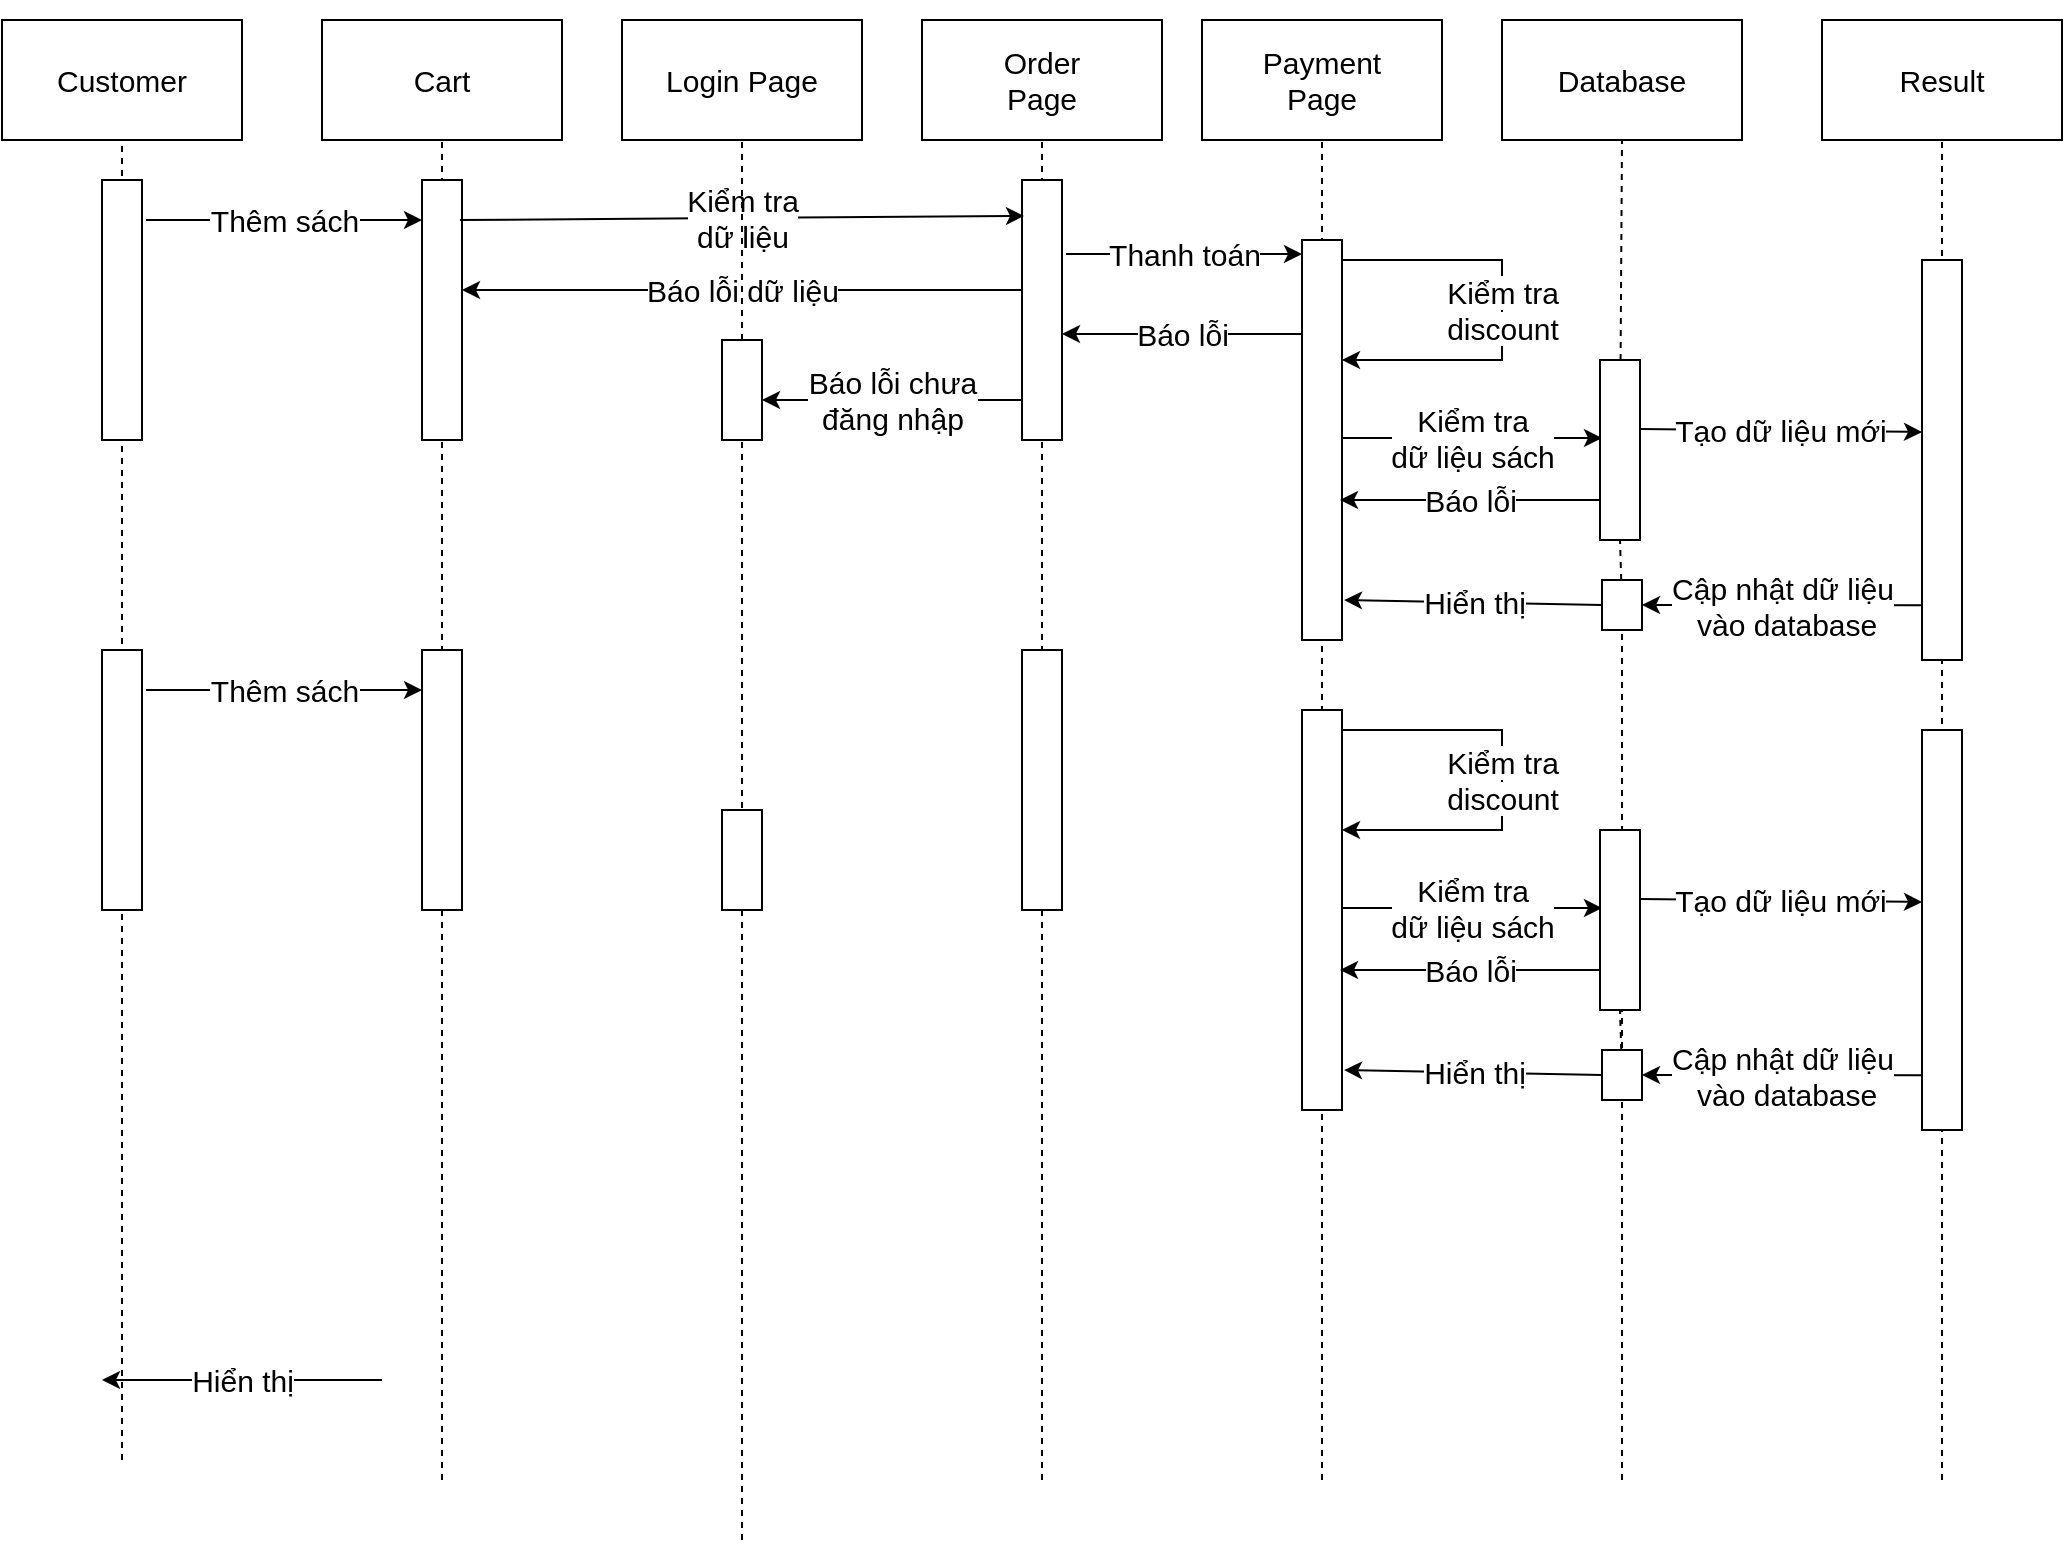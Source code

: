 <mxfile version="14.7.6" type="device"><diagram id="2KKuOT9tJnT3xr3HgAxR" name="Page-1"><mxGraphModel dx="1336" dy="616" grid="1" gridSize="10" guides="1" tooltips="1" connect="1" arrows="1" fold="1" page="1" pageScale="1" pageWidth="827" pageHeight="1169" math="0" shadow="0"><root><mxCell id="0"/><mxCell id="1" parent="0"/><mxCell id="YE5QOYIQAmwM0PtAKDB--1" value="Customer" style="rounded=0;whiteSpace=wrap;html=1;fontSize=15;" vertex="1" parent="1"><mxGeometry x="150" y="30" width="120" height="60" as="geometry"/></mxCell><mxCell id="YE5QOYIQAmwM0PtAKDB--2" value="" style="endArrow=none;dashed=1;html=1;entryX=0.5;entryY=1;entryDx=0;entryDy=0;fontSize=15;" edge="1" parent="1" target="YE5QOYIQAmwM0PtAKDB--1"><mxGeometry width="50" height="50" relative="1" as="geometry"><mxPoint x="210" y="750" as="sourcePoint"/><mxPoint x="470" y="250" as="targetPoint"/></mxGeometry></mxCell><mxCell id="YE5QOYIQAmwM0PtAKDB--3" value="" style="rounded=0;whiteSpace=wrap;html=1;fontSize=15;" vertex="1" parent="1"><mxGeometry x="200" y="110" width="20" height="130" as="geometry"/></mxCell><mxCell id="YE5QOYIQAmwM0PtAKDB--4" value="" style="endArrow=none;dashed=1;html=1;entryX=0.5;entryY=1;entryDx=0;entryDy=0;fontSize=15;" edge="1" parent="1" target="YE5QOYIQAmwM0PtAKDB--5"><mxGeometry width="50" height="50" relative="1" as="geometry"><mxPoint x="370" y="760" as="sourcePoint"/><mxPoint x="590" y="250" as="targetPoint"/></mxGeometry></mxCell><mxCell id="YE5QOYIQAmwM0PtAKDB--5" value="Cart" style="rounded=0;whiteSpace=wrap;html=1;fontSize=15;" vertex="1" parent="1"><mxGeometry x="310" y="30" width="120" height="60" as="geometry"/></mxCell><mxCell id="YE5QOYIQAmwM0PtAKDB--6" value="" style="rounded=0;whiteSpace=wrap;html=1;fontSize=15;" vertex="1" parent="1"><mxGeometry x="360" y="110" width="20" height="130" as="geometry"/></mxCell><mxCell id="YE5QOYIQAmwM0PtAKDB--7" value="" style="group;fontSize=15;" vertex="1" connectable="0" parent="1"><mxGeometry x="610" y="30" width="520" height="740" as="geometry"/></mxCell><mxCell id="YE5QOYIQAmwM0PtAKDB--8" value="" style="endArrow=none;dashed=1;html=1;entryX=0.5;entryY=1;entryDx=0;entryDy=0;fontSize=15;" edge="1" parent="YE5QOYIQAmwM0PtAKDB--7" target="YE5QOYIQAmwM0PtAKDB--9"><mxGeometry width="50" height="50" relative="1" as="geometry"><mxPoint x="60" y="730" as="sourcePoint"/><mxPoint x="280" y="220" as="targetPoint"/></mxGeometry></mxCell><mxCell id="YE5QOYIQAmwM0PtAKDB--9" value="Order&lt;br style=&quot;font-size: 15px&quot;&gt;Page" style="rounded=0;whiteSpace=wrap;html=1;fontSize=15;" vertex="1" parent="YE5QOYIQAmwM0PtAKDB--7"><mxGeometry width="120" height="60" as="geometry"/></mxCell><mxCell id="YE5QOYIQAmwM0PtAKDB--57" value="" style="rounded=0;whiteSpace=wrap;html=1;fontSize=15;" vertex="1" parent="YE5QOYIQAmwM0PtAKDB--7"><mxGeometry x="50" y="80" width="20" height="130" as="geometry"/></mxCell><mxCell id="YE5QOYIQAmwM0PtAKDB--26" value="" style="endArrow=none;dashed=1;html=1;entryX=0.5;entryY=1;entryDx=0;entryDy=0;fontSize=15;" edge="1" parent="YE5QOYIQAmwM0PtAKDB--7" target="YE5QOYIQAmwM0PtAKDB--27"><mxGeometry x="140" width="50" height="50" as="geometry"><mxPoint x="200" y="730" as="sourcePoint"/><mxPoint x="420" y="220" as="targetPoint"/></mxGeometry></mxCell><mxCell id="YE5QOYIQAmwM0PtAKDB--28" value="" style="rounded=0;whiteSpace=wrap;html=1;fontSize=15;" vertex="1" parent="YE5QOYIQAmwM0PtAKDB--7"><mxGeometry x="190" y="110" width="20" height="200" as="geometry"/></mxCell><mxCell id="YE5QOYIQAmwM0PtAKDB--27" value="Payment&lt;br&gt;Page" style="rounded=0;whiteSpace=wrap;html=1;fontSize=15;" vertex="1" parent="YE5QOYIQAmwM0PtAKDB--7"><mxGeometry x="140" width="120" height="60" as="geometry"/></mxCell><mxCell id="YE5QOYIQAmwM0PtAKDB--116" value="Báo lỗi chưa&lt;br&gt;đăng nhập" style="endArrow=classic;html=1;fontSize=15;exitX=0;exitY=0.5;exitDx=0;exitDy=0;" edge="1" parent="YE5QOYIQAmwM0PtAKDB--7"><mxGeometry width="50" height="50" relative="1" as="geometry"><mxPoint x="50" y="190" as="sourcePoint"/><mxPoint x="-80" y="190" as="targetPoint"/></mxGeometry></mxCell><mxCell id="YE5QOYIQAmwM0PtAKDB--119" style="edgeStyle=orthogonalEdgeStyle;rounded=0;orthogonalLoop=1;jettySize=auto;html=1;" edge="1" parent="YE5QOYIQAmwM0PtAKDB--7" source="YE5QOYIQAmwM0PtAKDB--28"><mxGeometry relative="1" as="geometry"><mxPoint x="210" y="170" as="targetPoint"/><Array as="points"><mxPoint x="290" y="120"/><mxPoint x="290" y="170"/><mxPoint x="210" y="170"/></Array></mxGeometry></mxCell><mxCell id="YE5QOYIQAmwM0PtAKDB--14" value="Thêm sách" style="endArrow=classic;html=1;fontSize=15;" edge="1" parent="1"><mxGeometry width="50" height="50" relative="1" as="geometry"><mxPoint x="222" y="130" as="sourcePoint"/><mxPoint x="360" y="130" as="targetPoint"/></mxGeometry></mxCell><mxCell id="YE5QOYIQAmwM0PtAKDB--23" value="Kiểm tra &lt;br&gt;dữ liệu" style="endArrow=classic;html=1;exitX=0.95;exitY=0.308;exitDx=0;exitDy=0;exitPerimeter=0;fontSize=15;entryX=0.05;entryY=0.138;entryDx=0;entryDy=0;entryPerimeter=0;" edge="1" parent="1" target="YE5QOYIQAmwM0PtAKDB--57"><mxGeometry width="50" height="50" relative="1" as="geometry"><mxPoint x="379" y="130.04" as="sourcePoint"/><mxPoint x="652" y="130.95" as="targetPoint"/></mxGeometry></mxCell><mxCell id="YE5QOYIQAmwM0PtAKDB--24" value="Báo lỗi dữ liệu" style="endArrow=classic;html=1;fontSize=15;exitX=0;exitY=0.5;exitDx=0;exitDy=0;" edge="1" parent="1"><mxGeometry width="50" height="50" relative="1" as="geometry"><mxPoint x="660" y="165" as="sourcePoint"/><mxPoint x="380" y="165" as="targetPoint"/></mxGeometry></mxCell><mxCell id="YE5QOYIQAmwM0PtAKDB--25" value="Hiển thị" style="endArrow=classic;html=1;fontSize=15;exitX=0;exitY=0.5;exitDx=0;exitDy=0;" edge="1" parent="1" source="YE5QOYIQAmwM0PtAKDB--42"><mxGeometry width="50" height="50" relative="1" as="geometry"><mxPoint x="982" y="223.998" as="sourcePoint"/><mxPoint x="821" y="320" as="targetPoint"/></mxGeometry></mxCell><mxCell id="YE5QOYIQAmwM0PtAKDB--29" value="" style="group;fontSize=15;" vertex="1" connectable="0" parent="1"><mxGeometry x="1060" y="20" width="120" height="740" as="geometry"/></mxCell><mxCell id="YE5QOYIQAmwM0PtAKDB--30" value="" style="endArrow=none;dashed=1;html=1;entryX=0.5;entryY=1;entryDx=0;entryDy=0;fontSize=15;" edge="1" parent="YE5QOYIQAmwM0PtAKDB--29" target="YE5QOYIQAmwM0PtAKDB--31"><mxGeometry width="50" height="50" relative="1" as="geometry"><mxPoint x="60" y="740" as="sourcePoint"/><mxPoint x="280" y="220" as="targetPoint"/></mxGeometry></mxCell><mxCell id="YE5QOYIQAmwM0PtAKDB--31" value="Result" style="rounded=0;whiteSpace=wrap;html=1;fontSize=15;" vertex="1" parent="YE5QOYIQAmwM0PtAKDB--29"><mxGeometry y="10" width="120" height="60" as="geometry"/></mxCell><mxCell id="YE5QOYIQAmwM0PtAKDB--32" value="" style="rounded=0;whiteSpace=wrap;html=1;fontSize=15;" vertex="1" parent="YE5QOYIQAmwM0PtAKDB--29"><mxGeometry x="50" y="130" width="20" height="200" as="geometry"/></mxCell><mxCell id="YE5QOYIQAmwM0PtAKDB--60" value="" style="endArrow=none;dashed=1;html=1;entryX=0.5;entryY=1;entryDx=0;entryDy=0;fontSize=15;startArrow=none;" edge="1" parent="1" target="YE5QOYIQAmwM0PtAKDB--61" source="YE5QOYIQAmwM0PtAKDB--41"><mxGeometry x="930" y="40" width="50" height="50" as="geometry"><mxPoint x="990" y="770" as="sourcePoint"/><mxPoint x="1210" y="260" as="targetPoint"/></mxGeometry></mxCell><mxCell id="YE5QOYIQAmwM0PtAKDB--61" value="Database" style="rounded=0;whiteSpace=wrap;html=1;fontSize=15;" vertex="1" parent="1"><mxGeometry x="900" y="30" width="120" height="60" as="geometry"/></mxCell><mxCell id="YE5QOYIQAmwM0PtAKDB--63" value="Thanh toán" style="endArrow=classic;html=1;fontSize=15;" edge="1" parent="1"><mxGeometry width="50" height="50" relative="1" as="geometry"><mxPoint x="682" y="147" as="sourcePoint"/><mxPoint x="800" y="147" as="targetPoint"/></mxGeometry></mxCell><mxCell id="YE5QOYIQAmwM0PtAKDB--64" value="Báo lỗi" style="endArrow=classic;html=1;fontSize=15;" edge="1" parent="1"><mxGeometry width="50" height="50" relative="1" as="geometry"><mxPoint x="800" y="187" as="sourcePoint"/><mxPoint x="680" y="187" as="targetPoint"/></mxGeometry></mxCell><mxCell id="YE5QOYIQAmwM0PtAKDB--74" value="Kiểm tra &lt;br&gt;dữ liệu sách" style="endArrow=classic;html=1;fontSize=15;" edge="1" parent="1"><mxGeometry width="50" height="50" relative="1" as="geometry"><mxPoint x="820" y="239" as="sourcePoint"/><mxPoint x="950" y="239" as="targetPoint"/></mxGeometry></mxCell><mxCell id="YE5QOYIQAmwM0PtAKDB--41" value="" style="rounded=0;whiteSpace=wrap;html=1;fontSize=15;" vertex="1" parent="1"><mxGeometry x="949" y="200" width="20" height="90" as="geometry"/></mxCell><mxCell id="YE5QOYIQAmwM0PtAKDB--75" value="" style="endArrow=none;dashed=1;html=1;entryX=0.5;entryY=1;entryDx=0;entryDy=0;fontSize=15;startArrow=none;" edge="1" parent="1" source="YE5QOYIQAmwM0PtAKDB--42" target="YE5QOYIQAmwM0PtAKDB--41"><mxGeometry x="870" y="30" width="50" height="50" as="geometry"><mxPoint x="930" y="760" as="sourcePoint"/><mxPoint x="930" y="90" as="targetPoint"/></mxGeometry></mxCell><mxCell id="YE5QOYIQAmwM0PtAKDB--35" value="Tạo dữ liệu mới" style="endArrow=classic;html=1;fontSize=15;exitX=1;exitY=0.383;exitDx=0;exitDy=0;exitPerimeter=0;entryX=0.05;entryY=0.13;entryDx=0;entryDy=0;entryPerimeter=0;" edge="1" parent="1" source="YE5QOYIQAmwM0PtAKDB--41"><mxGeometry width="50" height="50" relative="1" as="geometry"><mxPoint x="999" y="224.5" as="sourcePoint"/><mxPoint x="1110" y="236" as="targetPoint"/></mxGeometry></mxCell><mxCell id="YE5QOYIQAmwM0PtAKDB--36" value="Cập nhật dữ liệu&lt;br style=&quot;font-size: 15px&quot;&gt;&amp;nbsp;vào database" style="endArrow=classic;html=1;exitX=0;exitY=0.863;exitDx=0;exitDy=0;fontSize=15;entryX=1;entryY=0.5;entryDx=0;entryDy=0;exitPerimeter=0;" edge="1" parent="1" source="YE5QOYIQAmwM0PtAKDB--32" target="YE5QOYIQAmwM0PtAKDB--42"><mxGeometry width="50" height="50" relative="1" as="geometry"><mxPoint x="1130" y="210.0" as="sourcePoint"/><mxPoint x="1030" y="210" as="targetPoint"/></mxGeometry></mxCell><mxCell id="YE5QOYIQAmwM0PtAKDB--79" value="Báo lỗi" style="endArrow=classic;html=1;fontSize=15;entryX=1;entryY=0.25;entryDx=0;entryDy=0;exitX=0;exitY=0.714;exitDx=0;exitDy=0;exitPerimeter=0;" edge="1" parent="1"><mxGeometry width="50" height="50" relative="1" as="geometry"><mxPoint x="949" y="269.98" as="sourcePoint"/><mxPoint x="819" y="270" as="targetPoint"/></mxGeometry></mxCell><mxCell id="YE5QOYIQAmwM0PtAKDB--42" value="" style="rounded=0;whiteSpace=wrap;html=1;fontSize=15;" vertex="1" parent="1"><mxGeometry x="950" y="310" width="20" height="25" as="geometry"/></mxCell><mxCell id="YE5QOYIQAmwM0PtAKDB--80" value="" style="endArrow=none;dashed=1;html=1;entryX=0.5;entryY=1;entryDx=0;entryDy=0;fontSize=15;" edge="1" parent="1" target="YE5QOYIQAmwM0PtAKDB--42"><mxGeometry x="870" y="30" width="50" height="50" as="geometry"><mxPoint x="960" y="760" as="sourcePoint"/><mxPoint x="930" y="210" as="targetPoint"/></mxGeometry></mxCell><mxCell id="YE5QOYIQAmwM0PtAKDB--93" value="" style="group;fontSize=15;" vertex="1" connectable="0" parent="1"><mxGeometry x="460" y="50" width="120" height="740" as="geometry"/></mxCell><mxCell id="YE5QOYIQAmwM0PtAKDB--94" value="" style="endArrow=none;dashed=1;html=1;entryX=0.5;entryY=1;entryDx=0;entryDy=0;fontSize=15;" edge="1" parent="YE5QOYIQAmwM0PtAKDB--93" target="YE5QOYIQAmwM0PtAKDB--95"><mxGeometry width="50" height="50" relative="1" as="geometry"><mxPoint x="60" y="740" as="sourcePoint"/><mxPoint x="280" y="220" as="targetPoint"/></mxGeometry></mxCell><mxCell id="YE5QOYIQAmwM0PtAKDB--96" value="" style="rounded=0;whiteSpace=wrap;html=1;fontSize=15;" vertex="1" parent="YE5QOYIQAmwM0PtAKDB--93"><mxGeometry x="50" y="140" width="20" height="50" as="geometry"/></mxCell><mxCell id="YE5QOYIQAmwM0PtAKDB--102" value="Hiển thị" style="endArrow=classic;html=1;exitX=0;exitY=0.5;exitDx=0;exitDy=0;fontSize=15;" edge="1" parent="YE5QOYIQAmwM0PtAKDB--93"><mxGeometry width="50" height="50" relative="1" as="geometry"><mxPoint x="-120" y="660" as="sourcePoint"/><mxPoint x="-260" y="660" as="targetPoint"/></mxGeometry></mxCell><mxCell id="YE5QOYIQAmwM0PtAKDB--95" value="Login Page" style="rounded=0;whiteSpace=wrap;html=1;fontSize=15;" vertex="1" parent="1"><mxGeometry x="460" y="30" width="120" height="60" as="geometry"/></mxCell><mxCell id="YE5QOYIQAmwM0PtAKDB--124" value="&lt;span style=&quot;font-size: 15px ; background-color: rgb(255 , 255 , 255)&quot;&gt;Kiểm tra&lt;/span&gt;&lt;br style=&quot;font-size: 15px&quot;&gt;&lt;span style=&quot;font-size: 15px ; background-color: rgb(255 , 255 , 255)&quot;&gt;discount&lt;/span&gt;" style="text;html=1;align=center;verticalAlign=middle;resizable=0;points=[];autosize=1;strokeColor=none;" vertex="1" parent="1"><mxGeometry x="865" y="155" width="70" height="40" as="geometry"/></mxCell><mxCell id="YE5QOYIQAmwM0PtAKDB--125" value="" style="rounded=0;whiteSpace=wrap;html=1;fontSize=15;" vertex="1" parent="1"><mxGeometry x="200" y="345" width="20" height="130" as="geometry"/></mxCell><mxCell id="YE5QOYIQAmwM0PtAKDB--126" value="" style="rounded=0;whiteSpace=wrap;html=1;fontSize=15;" vertex="1" parent="1"><mxGeometry x="360" y="345" width="20" height="130" as="geometry"/></mxCell><mxCell id="YE5QOYIQAmwM0PtAKDB--127" value="" style="rounded=0;whiteSpace=wrap;html=1;fontSize=15;" vertex="1" parent="1"><mxGeometry x="660" y="345" width="20" height="130" as="geometry"/></mxCell><mxCell id="YE5QOYIQAmwM0PtAKDB--128" value="" style="rounded=0;whiteSpace=wrap;html=1;fontSize=15;" vertex="1" parent="1"><mxGeometry x="800" y="375" width="20" height="200" as="geometry"/></mxCell><mxCell id="YE5QOYIQAmwM0PtAKDB--130" style="edgeStyle=orthogonalEdgeStyle;rounded=0;orthogonalLoop=1;jettySize=auto;html=1;" edge="1" parent="1" source="YE5QOYIQAmwM0PtAKDB--128"><mxGeometry relative="1" as="geometry"><mxPoint x="820" y="435" as="targetPoint"/><Array as="points"><mxPoint x="900" y="385"/><mxPoint x="900" y="435"/><mxPoint x="820" y="435"/></Array></mxGeometry></mxCell><mxCell id="YE5QOYIQAmwM0PtAKDB--131" value="Thêm sách" style="endArrow=classic;html=1;fontSize=15;" edge="1" parent="1"><mxGeometry width="50" height="50" relative="1" as="geometry"><mxPoint x="222" y="365" as="sourcePoint"/><mxPoint x="360" y="365" as="targetPoint"/></mxGeometry></mxCell><mxCell id="YE5QOYIQAmwM0PtAKDB--134" value="Hiển thị" style="endArrow=classic;html=1;fontSize=15;exitX=0;exitY=0.5;exitDx=0;exitDy=0;" edge="1" parent="1" source="YE5QOYIQAmwM0PtAKDB--144"><mxGeometry width="50" height="50" relative="1" as="geometry"><mxPoint x="982" y="458.998" as="sourcePoint"/><mxPoint x="821" y="555" as="targetPoint"/></mxGeometry></mxCell><mxCell id="YE5QOYIQAmwM0PtAKDB--135" value="" style="rounded=0;whiteSpace=wrap;html=1;fontSize=15;" vertex="1" parent="1"><mxGeometry x="1110" y="385" width="20" height="200" as="geometry"/></mxCell><mxCell id="YE5QOYIQAmwM0PtAKDB--138" value="Kiểm tra &lt;br&gt;dữ liệu sách" style="endArrow=classic;html=1;fontSize=15;" edge="1" parent="1"><mxGeometry width="50" height="50" relative="1" as="geometry"><mxPoint x="820" y="474" as="sourcePoint"/><mxPoint x="950" y="474" as="targetPoint"/></mxGeometry></mxCell><mxCell id="YE5QOYIQAmwM0PtAKDB--139" value="" style="rounded=0;whiteSpace=wrap;html=1;fontSize=15;" vertex="1" parent="1"><mxGeometry x="949" y="435" width="20" height="90" as="geometry"/></mxCell><mxCell id="YE5QOYIQAmwM0PtAKDB--140" value="" style="endArrow=none;dashed=1;html=1;entryX=0.5;entryY=1;entryDx=0;entryDy=0;fontSize=15;startArrow=none;" edge="1" parent="1" source="YE5QOYIQAmwM0PtAKDB--144" target="YE5QOYIQAmwM0PtAKDB--139"><mxGeometry x="870" y="265" width="50" height="50" as="geometry"><mxPoint x="930" y="995" as="sourcePoint"/><mxPoint x="930" y="325" as="targetPoint"/></mxGeometry></mxCell><mxCell id="YE5QOYIQAmwM0PtAKDB--141" value="Tạo dữ liệu mới" style="endArrow=classic;html=1;fontSize=15;exitX=1;exitY=0.383;exitDx=0;exitDy=0;exitPerimeter=0;entryX=0.05;entryY=0.13;entryDx=0;entryDy=0;entryPerimeter=0;" edge="1" parent="1" source="YE5QOYIQAmwM0PtAKDB--139"><mxGeometry width="50" height="50" relative="1" as="geometry"><mxPoint x="999" y="459.5" as="sourcePoint"/><mxPoint x="1110" y="471" as="targetPoint"/></mxGeometry></mxCell><mxCell id="YE5QOYIQAmwM0PtAKDB--142" value="Cập nhật dữ liệu&lt;br style=&quot;font-size: 15px&quot;&gt;&amp;nbsp;vào database" style="endArrow=classic;html=1;exitX=0;exitY=0.863;exitDx=0;exitDy=0;fontSize=15;entryX=1;entryY=0.5;entryDx=0;entryDy=0;exitPerimeter=0;" edge="1" parent="1" source="YE5QOYIQAmwM0PtAKDB--135" target="YE5QOYIQAmwM0PtAKDB--144"><mxGeometry width="50" height="50" relative="1" as="geometry"><mxPoint x="1130" y="445.0" as="sourcePoint"/><mxPoint x="1030" y="445" as="targetPoint"/></mxGeometry></mxCell><mxCell id="YE5QOYIQAmwM0PtAKDB--143" value="Báo lỗi" style="endArrow=classic;html=1;fontSize=15;entryX=1;entryY=0.25;entryDx=0;entryDy=0;exitX=0;exitY=0.714;exitDx=0;exitDy=0;exitPerimeter=0;" edge="1" parent="1"><mxGeometry width="50" height="50" relative="1" as="geometry"><mxPoint x="949" y="504.98" as="sourcePoint"/><mxPoint x="819" y="505" as="targetPoint"/></mxGeometry></mxCell><mxCell id="YE5QOYIQAmwM0PtAKDB--144" value="" style="rounded=0;whiteSpace=wrap;html=1;fontSize=15;" vertex="1" parent="1"><mxGeometry x="950" y="545" width="20" height="25" as="geometry"/></mxCell><mxCell id="YE5QOYIQAmwM0PtAKDB--145" value="" style="rounded=0;whiteSpace=wrap;html=1;fontSize=15;" vertex="1" parent="1"><mxGeometry x="510" y="425" width="20" height="50" as="geometry"/></mxCell><mxCell id="YE5QOYIQAmwM0PtAKDB--146" value="&lt;span style=&quot;font-size: 15px ; background-color: rgb(255 , 255 , 255)&quot;&gt;Kiểm tra&lt;/span&gt;&lt;br style=&quot;font-size: 15px&quot;&gt;&lt;span style=&quot;font-size: 15px ; background-color: rgb(255 , 255 , 255)&quot;&gt;discount&lt;/span&gt;" style="text;html=1;align=center;verticalAlign=middle;resizable=0;points=[];autosize=1;strokeColor=none;" vertex="1" parent="1"><mxGeometry x="865" y="390" width="70" height="40" as="geometry"/></mxCell></root></mxGraphModel></diagram></mxfile>